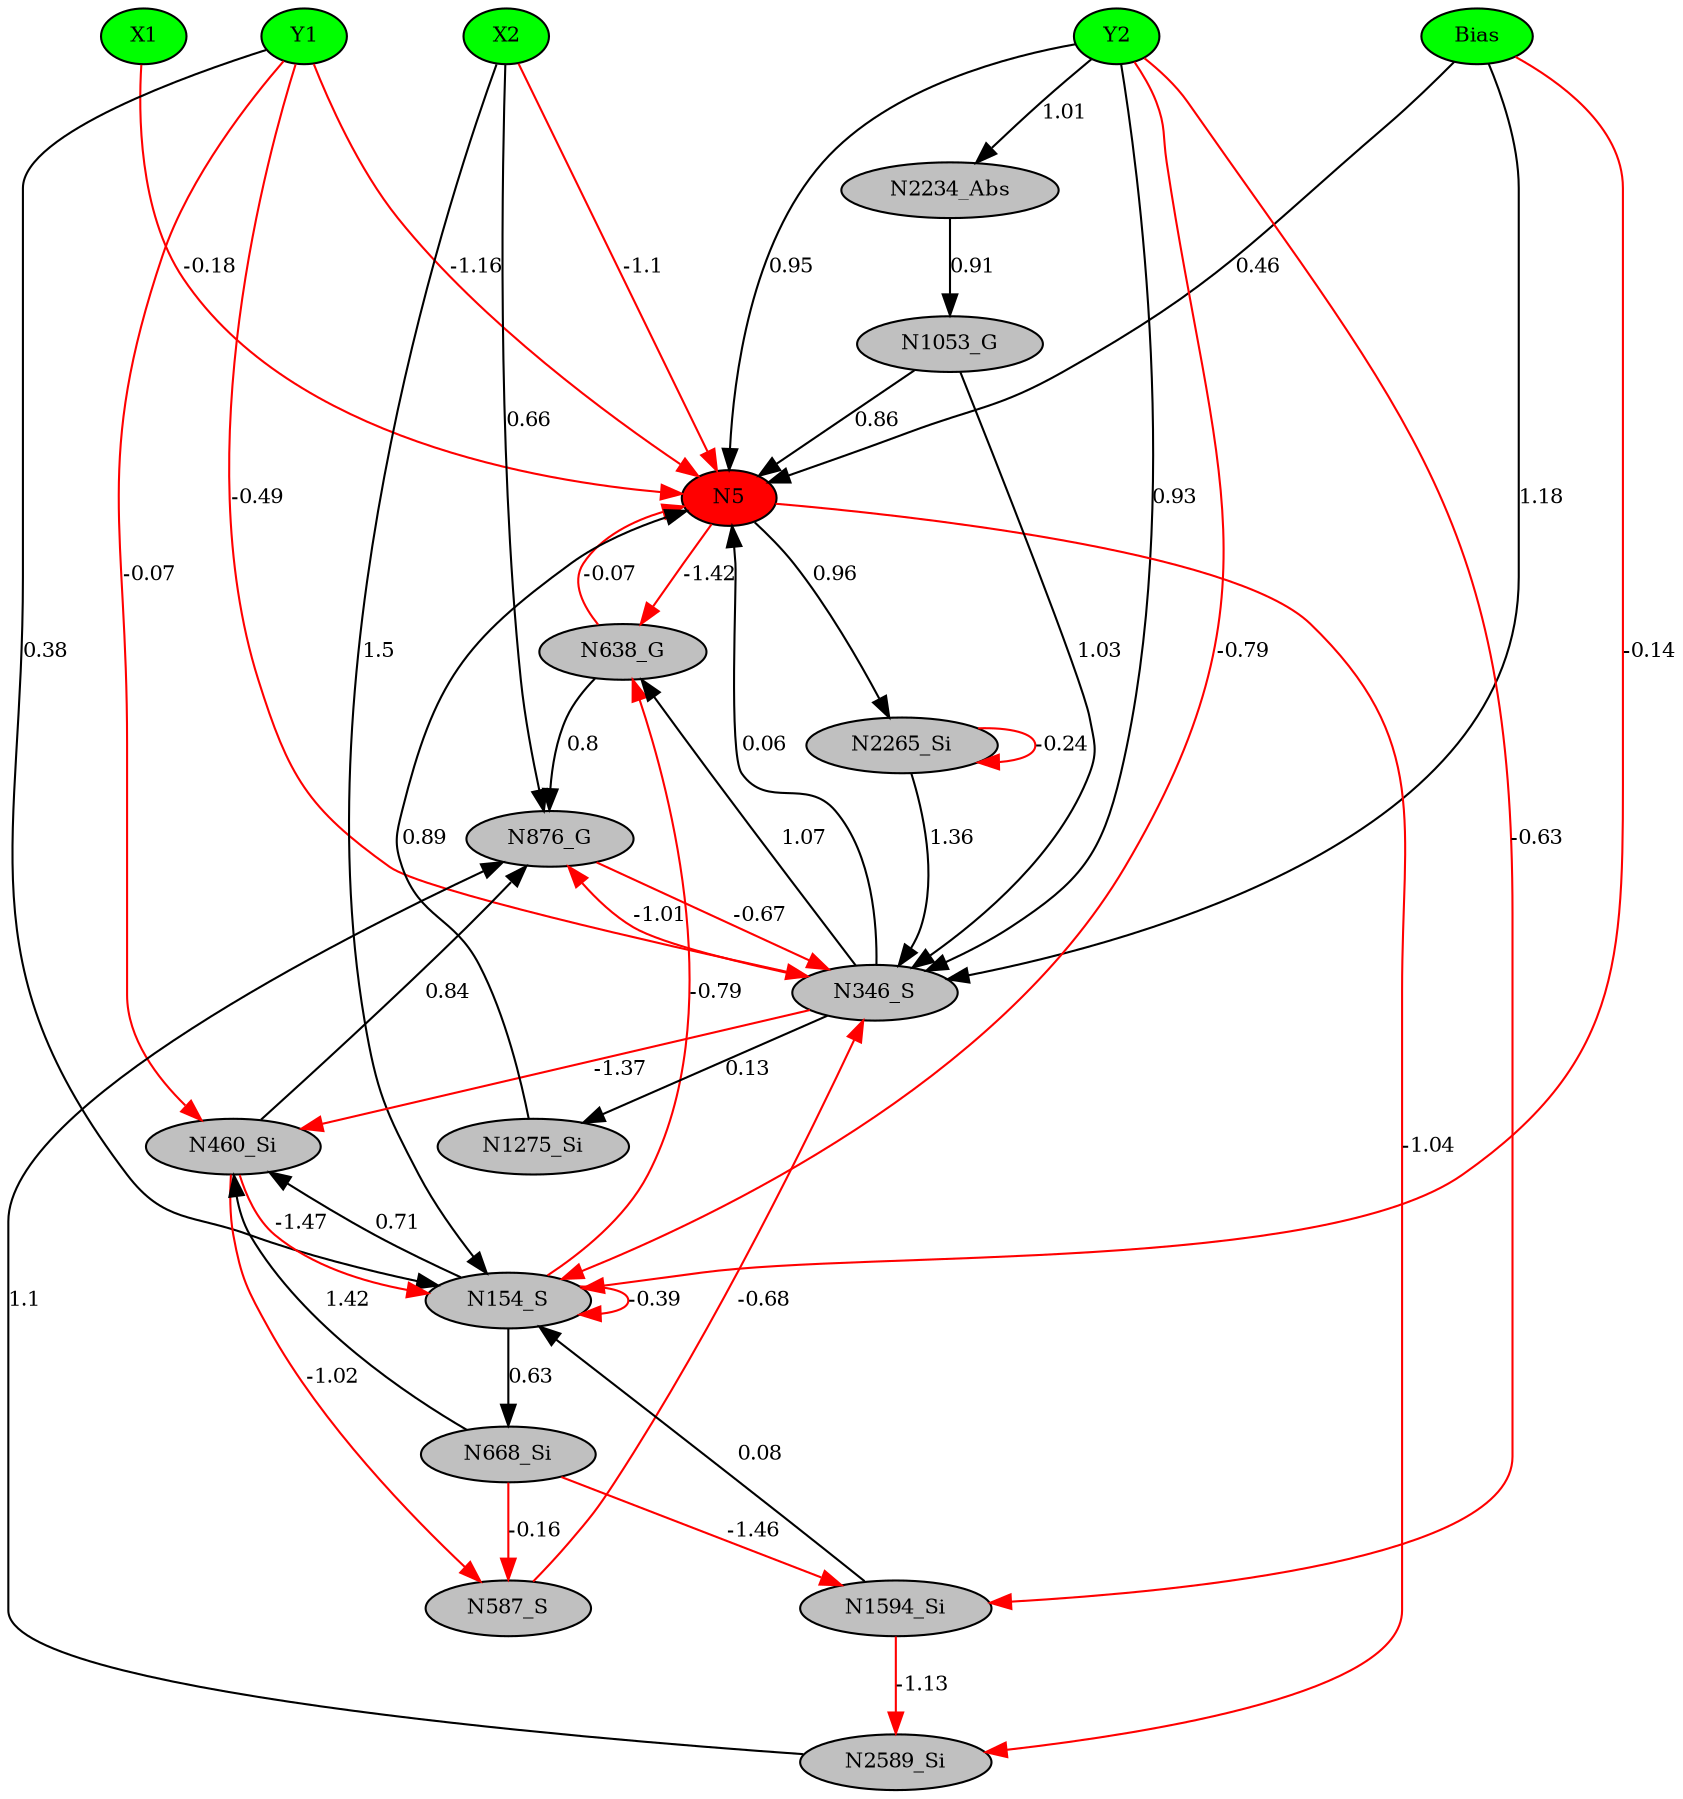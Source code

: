 digraph g { 
N0 [shape=ellipse, label=Bias,fontsize=10,height=0.1,width=0.1,style=filled,fillcolor=green]
N1[shape=ellipse label=X1,fontsize=10,height=0.1,width=0.1,style=filled,fillcolor=green]
N2[shape=ellipse label=Y1,fontsize=10,height=0.1,width=0.1,style=filled,fillcolor=green]
N3[shape=ellipse label=X2,fontsize=10,height=0.1,width=0.1,style=filled,fillcolor=green]
N4[shape=ellipse label=Y2,fontsize=10,height=0.1,width=0.1,style=filled,fillcolor=green]
N5[shape=ellipse,fontsize = 10, height = 0.1, width = 0.1, style = filled, fillcolor = red]
N154[shape=ellipse, label=N154_S,fontsize=10,height=0.1,width=0.1,style=filled,fillcolor=gray]
N346[shape=ellipse, label=N346_S,fontsize=10,height=0.1,width=0.1,style=filled,fillcolor=gray]
N460[shape=ellipse, label=N460_Si,fontsize=10,height=0.1,width=0.1,style=filled,fillcolor=gray]
N587[shape=ellipse, label=N587_S,fontsize=10,height=0.1,width=0.1,style=filled,fillcolor=gray]
N638[shape=ellipse, label=N638_G,fontsize=10,height=0.1,width=0.1,style=filled,fillcolor=gray]
N668[shape=ellipse, label=N668_Si,fontsize=10,height=0.1,width=0.1,style=filled,fillcolor=gray]
N876[shape=ellipse, label=N876_G,fontsize=10,height=0.1,width=0.1,style=filled,fillcolor=gray]
N1053[shape=ellipse, label=N1053_G,fontsize=10,height=0.1,width=0.1,style=filled,fillcolor=gray]
N1275[shape=ellipse, label=N1275_Si,fontsize=10,height=0.1,width=0.1,style=filled,fillcolor=gray]
N1594[shape=ellipse, label=N1594_Si,fontsize=10,height=0.1,width=0.1,style=filled,fillcolor=gray]
N2234[shape=ellipse, label=N2234_Abs,fontsize=10,height=0.1,width=0.1,style=filled,fillcolor=gray]
N2265[shape=ellipse, label=N2265_Si,fontsize=10,height=0.1,width=0.1,style=filled,fillcolor=gray]
N2589[shape=ellipse, label=N2589_Si,fontsize=10,height=0.1,width=0.1,style=filled,fillcolor=gray]
N0 -> N5 [color=black] [ label=0.46,fontsize=10]
N1 -> N5 [color=red] [arrowType=inv][ label=-0.18,fontsize=10]
N3 -> N5 [color=red] [arrowType=inv][ label=-1.1,fontsize=10]
N4 -> N5 [color=black] [ label=0.95,fontsize=10]
N2 -> N154 [color=black] [ label=0.38,fontsize=10]
N2 -> N5 [color=red] [arrowType=inv][ label=-1.16,fontsize=10]
N0 -> N154 [color=red] [arrowType=inv][ label=-0.14,fontsize=10]
N346 -> N5 [color=black] [ label=0.06,fontsize=10]
N154 -> N460 [color=black] [ label=0.71,fontsize=10]
N0 -> N346 [color=black] [ label=1.18,fontsize=10]
N460 -> N587 [color=red] [arrowType=inv][ label=-1.02,fontsize=10]
N587 -> N346 [color=red] [arrowType=inv][ label=-0.68,fontsize=10]
N2 -> N460 [color=red] [arrowType=inv][ label=-0.07,fontsize=10]
N346 -> N638 [color=black] [ label=1.07,fontsize=10]
N638 -> N5 [color=red] [arrowType=inv][ label=-0.07,fontsize=10]
N154 -> N668 [color=black] [ label=0.63,fontsize=10]
N668 -> N460 [color=black] [ label=1.42,fontsize=10]
N4 -> N154 [color=red] [arrowType=inv][ label=-0.79,fontsize=10]
N460 -> N154 [color=red] [arrowType=inv][ label=-1.47,fontsize=10]
N154 -> N154 [color=red] [arrowType=inv][ label=-0.39,fontsize=10]
N4 -> N346 [color=black] [ label=0.93,fontsize=10]
N460 -> N876 [color=black] [ label=0.84,fontsize=10]
N876 -> N346 [color=red] [arrowType=inv][ label=-0.67,fontsize=10]
N346 -> N460 [color=red] [arrowType=inv][ label=-1.37,fontsize=10]
N668 -> N587 [color=red] [arrowType=inv][ label=-0.16,fontsize=10]
N1053 -> N5 [color=black] [ label=0.86,fontsize=10]
N346 -> N1275 [color=black] [ label=0.13,fontsize=10]
N1275 -> N5 [color=black] [ label=0.89,fontsize=10]
N2 -> N346 [color=red] [arrowType=inv][ label=-0.49,fontsize=10]
N1053 -> N346 [color=black] [ label=1.03,fontsize=10]
N638 -> N876 [color=black] [ label=0.8,fontsize=10]
N4 -> N1594 [color=red] [arrowType=inv][ label=-0.63,fontsize=10]
N1594 -> N154 [color=black] [ label=0.08,fontsize=10]
N154 -> N638 [color=red] [arrowType=inv][ label=-0.79,fontsize=10]
N3 -> N154 [color=black] [ label=1.5,fontsize=10]
N4 -> N2234 [color=black] [ label=1.01,fontsize=10]
N2234 -> N1053 [color=black] [ label=0.91,fontsize=10]
N5 -> N2265 [color=black] [ label=0.96,fontsize=10]
N2265 -> N346 [color=black] [ label=1.36,fontsize=10]
N346 -> N876 [color=red] [arrowType=inv][ label=-1.01,fontsize=10]
N5 -> N638 [color=red] [arrowType=inv][ label=-1.42,fontsize=10]
N3 -> N876 [color=black] [ label=0.66,fontsize=10]
N668 -> N1594 [color=red] [arrowType=inv][ label=-1.46,fontsize=10]
N1594 -> N2589 [color=red] [arrowType=inv][ label=-1.13,fontsize=10]
N2589 -> N876 [color=black] [ label=1.1,fontsize=10]
N5 -> N2589 [color=red] [arrowType=inv][ label=-1.04,fontsize=10]
N2265 -> N2265 [color=red] [arrowType=inv][ label=-0.24,fontsize=10]
 { rank=same; 
N5
 } 
 { rank=same; 
N1 ->N2 ->N3 ->N4 ->N0 [style=invis]
 } 
}
